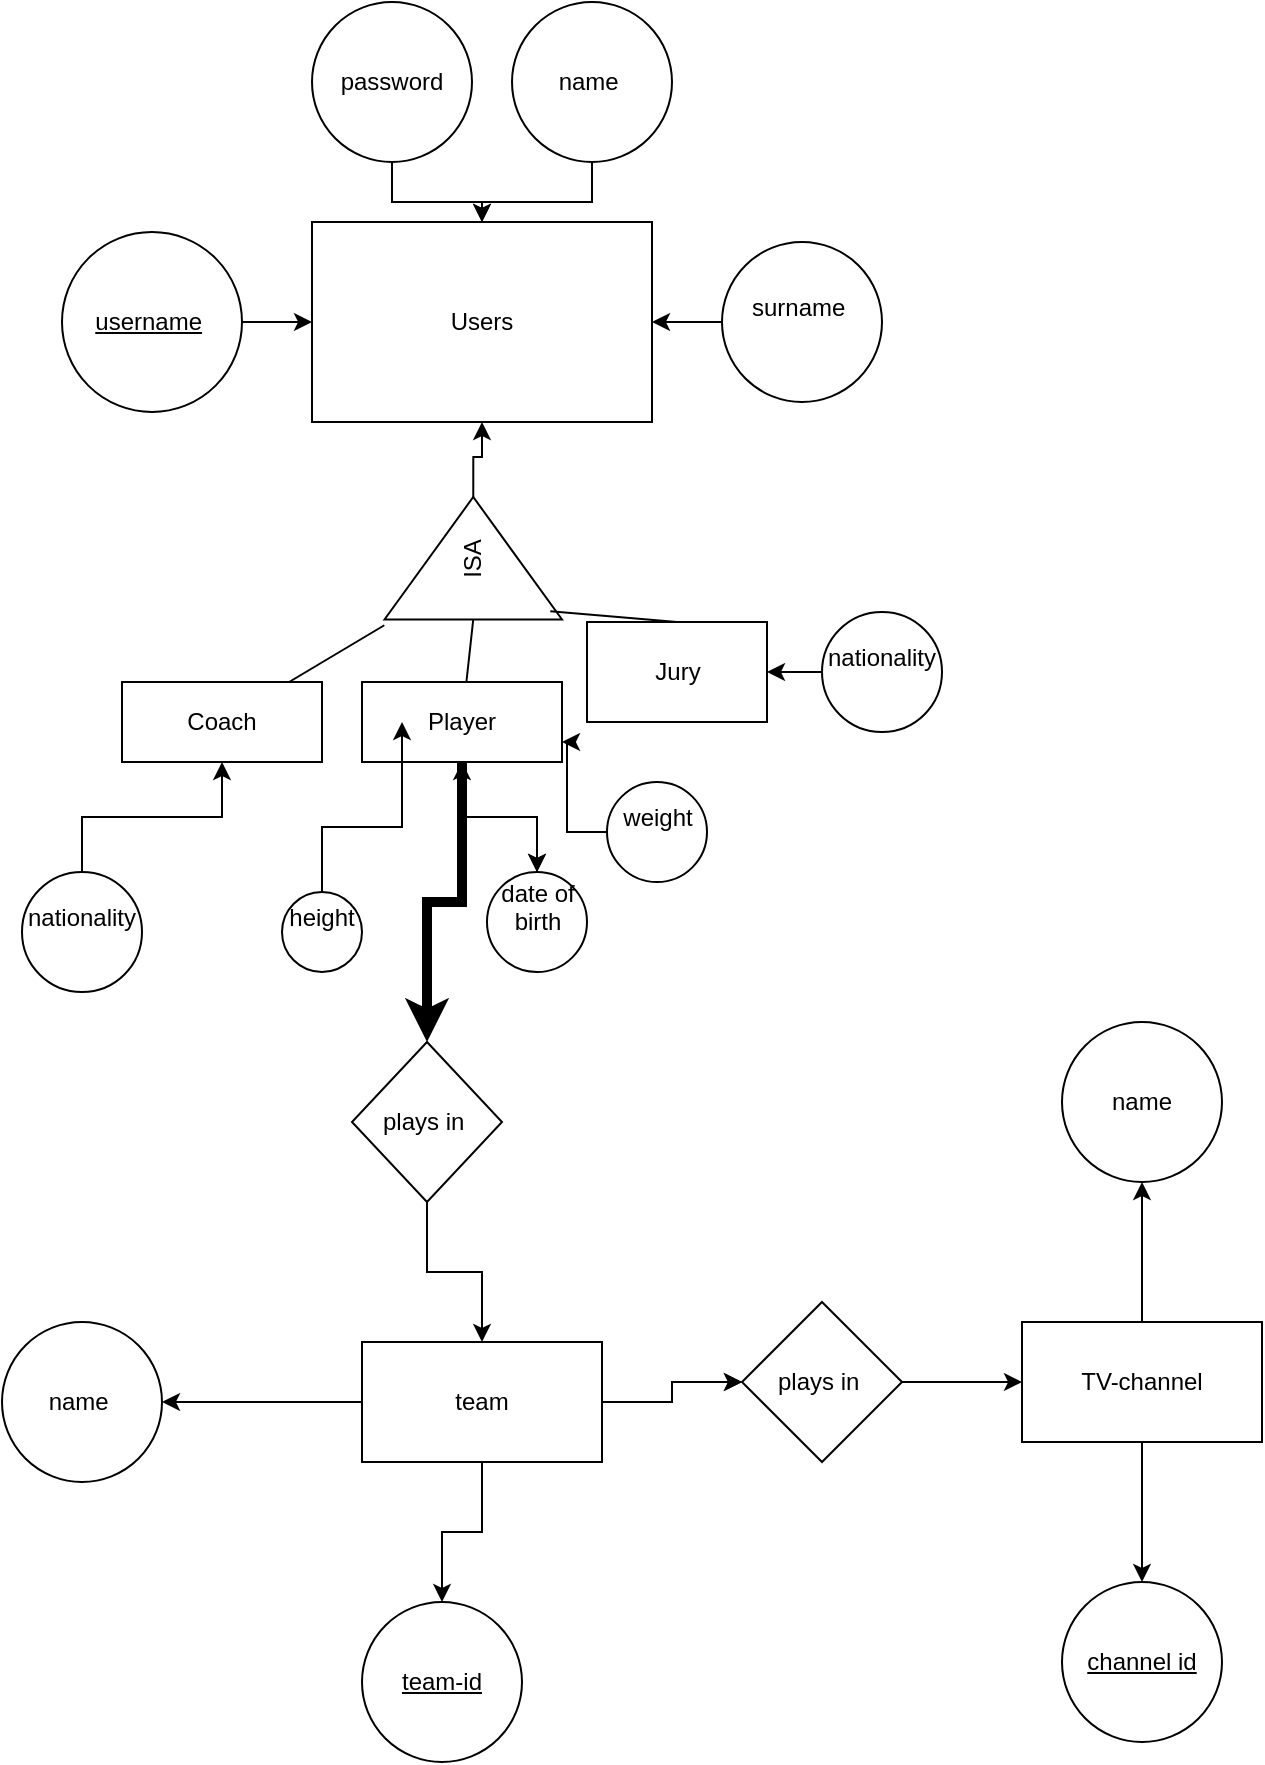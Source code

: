 <mxfile version="24.0.7" type="github">
  <diagram id="R2lEEEUBdFMjLlhIrx00" name="Page-1">
    <mxGraphModel dx="954" dy="647" grid="1" gridSize="10" guides="1" tooltips="1" connect="1" arrows="1" fold="1" page="1" pageScale="1" pageWidth="850" pageHeight="1100" math="0" shadow="0" extFonts="Permanent Marker^https://fonts.googleapis.com/css?family=Permanent+Marker">
      <root>
        <mxCell id="0" />
        <mxCell id="1" parent="0" />
        <mxCell id="cjc2LjT-Zce3TQP-MJkM-2" value="Users" style="rounded=0;whiteSpace=wrap;html=1;" vertex="1" parent="1">
          <mxGeometry x="325" y="110" width="170" height="100" as="geometry" />
        </mxCell>
        <mxCell id="cjc2LjT-Zce3TQP-MJkM-3" value="Coach" style="rounded=0;whiteSpace=wrap;html=1;" vertex="1" parent="1">
          <mxGeometry x="230" y="340" width="100" height="40" as="geometry" />
        </mxCell>
        <mxCell id="cjc2LjT-Zce3TQP-MJkM-54" value="" style="edgeStyle=orthogonalEdgeStyle;rounded=0;orthogonalLoop=1;jettySize=auto;html=1;" edge="1" parent="1" source="cjc2LjT-Zce3TQP-MJkM-4" target="cjc2LjT-Zce3TQP-MJkM-11">
          <mxGeometry relative="1" as="geometry" />
        </mxCell>
        <mxCell id="cjc2LjT-Zce3TQP-MJkM-55" value="" style="edgeStyle=orthogonalEdgeStyle;rounded=0;orthogonalLoop=1;jettySize=auto;html=1;" edge="1" parent="1" source="cjc2LjT-Zce3TQP-MJkM-4" target="cjc2LjT-Zce3TQP-MJkM-11">
          <mxGeometry relative="1" as="geometry" />
        </mxCell>
        <mxCell id="cjc2LjT-Zce3TQP-MJkM-57" style="edgeStyle=orthogonalEdgeStyle;rounded=0;orthogonalLoop=1;jettySize=auto;html=1;strokeColor=#000000;strokeWidth=5;" edge="1" parent="1" source="cjc2LjT-Zce3TQP-MJkM-4" target="cjc2LjT-Zce3TQP-MJkM-56">
          <mxGeometry relative="1" as="geometry" />
        </mxCell>
        <mxCell id="cjc2LjT-Zce3TQP-MJkM-4" value="Player" style="rounded=0;whiteSpace=wrap;html=1;" vertex="1" parent="1">
          <mxGeometry x="350" y="340" width="100" height="40" as="geometry" />
        </mxCell>
        <mxCell id="cjc2LjT-Zce3TQP-MJkM-5" value="Jury" style="rounded=0;whiteSpace=wrap;html=1;" vertex="1" parent="1">
          <mxGeometry x="462.5" y="310" width="90" height="50" as="geometry" />
        </mxCell>
        <mxCell id="cjc2LjT-Zce3TQP-MJkM-20" value="" style="edgeStyle=orthogonalEdgeStyle;rounded=0;orthogonalLoop=1;jettySize=auto;html=1;" edge="1" parent="1" source="cjc2LjT-Zce3TQP-MJkM-6" target="cjc2LjT-Zce3TQP-MJkM-2">
          <mxGeometry relative="1" as="geometry" />
        </mxCell>
        <mxCell id="cjc2LjT-Zce3TQP-MJkM-6" value="ISA" style="triangle;whiteSpace=wrap;html=1;rotation=-90;" vertex="1" parent="1">
          <mxGeometry x="375" y="233.75" width="61.25" height="88.75" as="geometry" />
        </mxCell>
        <mxCell id="cjc2LjT-Zce3TQP-MJkM-27" value="" style="edgeStyle=orthogonalEdgeStyle;rounded=0;orthogonalLoop=1;jettySize=auto;html=1;" edge="1" parent="1" source="cjc2LjT-Zce3TQP-MJkM-7" target="cjc2LjT-Zce3TQP-MJkM-2">
          <mxGeometry relative="1" as="geometry" />
        </mxCell>
        <mxCell id="cjc2LjT-Zce3TQP-MJkM-7" value="&lt;u&gt;username&lt;/u&gt;&amp;nbsp;" style="ellipse;whiteSpace=wrap;html=1;aspect=fixed;" vertex="1" parent="1">
          <mxGeometry x="200" y="115" width="90" height="90" as="geometry" />
        </mxCell>
        <mxCell id="cjc2LjT-Zce3TQP-MJkM-8" value="height&lt;div&gt;&lt;br&gt;&lt;/div&gt;" style="ellipse;whiteSpace=wrap;html=1;aspect=fixed;" vertex="1" parent="1">
          <mxGeometry x="310" y="445" width="40" height="40" as="geometry" />
        </mxCell>
        <mxCell id="cjc2LjT-Zce3TQP-MJkM-33" style="edgeStyle=orthogonalEdgeStyle;rounded=0;orthogonalLoop=1;jettySize=auto;html=1;" edge="1" parent="1" source="cjc2LjT-Zce3TQP-MJkM-9" target="cjc2LjT-Zce3TQP-MJkM-3">
          <mxGeometry relative="1" as="geometry" />
        </mxCell>
        <mxCell id="cjc2LjT-Zce3TQP-MJkM-9" value="nationality&lt;div&gt;&lt;br&gt;&lt;/div&gt;" style="ellipse;whiteSpace=wrap;html=1;aspect=fixed;" vertex="1" parent="1">
          <mxGeometry x="180" y="435" width="60" height="60" as="geometry" />
        </mxCell>
        <mxCell id="cjc2LjT-Zce3TQP-MJkM-30" style="edgeStyle=orthogonalEdgeStyle;rounded=0;orthogonalLoop=1;jettySize=auto;html=1;entryX=1;entryY=0.75;entryDx=0;entryDy=0;" edge="1" parent="1" source="cjc2LjT-Zce3TQP-MJkM-10" target="cjc2LjT-Zce3TQP-MJkM-4">
          <mxGeometry relative="1" as="geometry" />
        </mxCell>
        <mxCell id="cjc2LjT-Zce3TQP-MJkM-10" value="weight&lt;div&gt;&lt;br&gt;&lt;/div&gt;" style="ellipse;whiteSpace=wrap;html=1;aspect=fixed;" vertex="1" parent="1">
          <mxGeometry x="472.5" y="390" width="50" height="50" as="geometry" />
        </mxCell>
        <mxCell id="cjc2LjT-Zce3TQP-MJkM-28" value="" style="edgeStyle=orthogonalEdgeStyle;rounded=0;orthogonalLoop=1;jettySize=auto;html=1;" edge="1" parent="1" source="cjc2LjT-Zce3TQP-MJkM-11" target="cjc2LjT-Zce3TQP-MJkM-4">
          <mxGeometry relative="1" as="geometry" />
        </mxCell>
        <mxCell id="cjc2LjT-Zce3TQP-MJkM-11" value="date of birth&lt;div&gt;&lt;br&gt;&lt;/div&gt;" style="ellipse;whiteSpace=wrap;html=1;aspect=fixed;" vertex="1" parent="1">
          <mxGeometry x="412.5" y="435" width="50" height="50" as="geometry" />
        </mxCell>
        <mxCell id="cjc2LjT-Zce3TQP-MJkM-32" value="" style="edgeStyle=orthogonalEdgeStyle;rounded=0;orthogonalLoop=1;jettySize=auto;html=1;" edge="1" parent="1" source="cjc2LjT-Zce3TQP-MJkM-12" target="cjc2LjT-Zce3TQP-MJkM-5">
          <mxGeometry relative="1" as="geometry" />
        </mxCell>
        <mxCell id="cjc2LjT-Zce3TQP-MJkM-12" value="nationality&lt;div&gt;&lt;br&gt;&lt;/div&gt;" style="ellipse;whiteSpace=wrap;html=1;aspect=fixed;" vertex="1" parent="1">
          <mxGeometry x="580" y="305" width="60" height="60" as="geometry" />
        </mxCell>
        <mxCell id="cjc2LjT-Zce3TQP-MJkM-25" value="" style="edgeStyle=orthogonalEdgeStyle;rounded=0;orthogonalLoop=1;jettySize=auto;html=1;" edge="1" parent="1" source="cjc2LjT-Zce3TQP-MJkM-13" target="cjc2LjT-Zce3TQP-MJkM-2">
          <mxGeometry relative="1" as="geometry" />
        </mxCell>
        <mxCell id="cjc2LjT-Zce3TQP-MJkM-13" value="name&amp;nbsp;" style="ellipse;whiteSpace=wrap;html=1;aspect=fixed;" vertex="1" parent="1">
          <mxGeometry x="425" width="80" height="80" as="geometry" />
        </mxCell>
        <mxCell id="cjc2LjT-Zce3TQP-MJkM-26" value="" style="edgeStyle=orthogonalEdgeStyle;rounded=0;orthogonalLoop=1;jettySize=auto;html=1;" edge="1" parent="1" source="cjc2LjT-Zce3TQP-MJkM-14" target="cjc2LjT-Zce3TQP-MJkM-2">
          <mxGeometry relative="1" as="geometry" />
        </mxCell>
        <mxCell id="cjc2LjT-Zce3TQP-MJkM-14" value="password" style="ellipse;whiteSpace=wrap;html=1;aspect=fixed;" vertex="1" parent="1">
          <mxGeometry x="325" width="80" height="80" as="geometry" />
        </mxCell>
        <mxCell id="cjc2LjT-Zce3TQP-MJkM-16" value="" style="endArrow=none;html=1;rounded=0;entryX=0.5;entryY=0;entryDx=0;entryDy=0;exitX=0.068;exitY=0.934;exitDx=0;exitDy=0;exitPerimeter=0;" edge="1" parent="1" source="cjc2LjT-Zce3TQP-MJkM-6" target="cjc2LjT-Zce3TQP-MJkM-5">
          <mxGeometry width="50" height="50" relative="1" as="geometry">
            <mxPoint x="480" y="360" as="sourcePoint" />
            <mxPoint x="530" y="310" as="targetPoint" />
          </mxGeometry>
        </mxCell>
        <mxCell id="cjc2LjT-Zce3TQP-MJkM-17" value="" style="endArrow=none;html=1;rounded=0;exitX=0;exitY=0.5;exitDx=0;exitDy=0;" edge="1" parent="1" source="cjc2LjT-Zce3TQP-MJkM-6" target="cjc2LjT-Zce3TQP-MJkM-4">
          <mxGeometry width="50" height="50" relative="1" as="geometry">
            <mxPoint x="480" y="360" as="sourcePoint" />
            <mxPoint x="530" y="310" as="targetPoint" />
          </mxGeometry>
        </mxCell>
        <mxCell id="cjc2LjT-Zce3TQP-MJkM-18" value="" style="endArrow=none;html=1;rounded=0;exitX=-0.047;exitY=-0.001;exitDx=0;exitDy=0;exitPerimeter=0;" edge="1" parent="1" source="cjc2LjT-Zce3TQP-MJkM-6" target="cjc2LjT-Zce3TQP-MJkM-3">
          <mxGeometry width="50" height="50" relative="1" as="geometry">
            <mxPoint x="480" y="360" as="sourcePoint" />
            <mxPoint x="530" y="310" as="targetPoint" />
          </mxGeometry>
        </mxCell>
        <mxCell id="cjc2LjT-Zce3TQP-MJkM-23" value="" style="edgeStyle=orthogonalEdgeStyle;rounded=0;orthogonalLoop=1;jettySize=auto;html=1;" edge="1" parent="1" source="cjc2LjT-Zce3TQP-MJkM-19" target="cjc2LjT-Zce3TQP-MJkM-2">
          <mxGeometry relative="1" as="geometry" />
        </mxCell>
        <mxCell id="cjc2LjT-Zce3TQP-MJkM-19" value="surname&amp;nbsp;&lt;div&gt;&lt;br&gt;&lt;/div&gt;" style="ellipse;whiteSpace=wrap;html=1;aspect=fixed;" vertex="1" parent="1">
          <mxGeometry x="530" y="120" width="80" height="80" as="geometry" />
        </mxCell>
        <mxCell id="cjc2LjT-Zce3TQP-MJkM-34" style="edgeStyle=orthogonalEdgeStyle;rounded=0;orthogonalLoop=1;jettySize=auto;html=1;entryX=0.2;entryY=0.5;entryDx=0;entryDy=0;entryPerimeter=0;" edge="1" parent="1" source="cjc2LjT-Zce3TQP-MJkM-8" target="cjc2LjT-Zce3TQP-MJkM-4">
          <mxGeometry relative="1" as="geometry" />
        </mxCell>
        <mxCell id="cjc2LjT-Zce3TQP-MJkM-37" value="" style="edgeStyle=orthogonalEdgeStyle;rounded=0;orthogonalLoop=1;jettySize=auto;html=1;" edge="1" parent="1" source="cjc2LjT-Zce3TQP-MJkM-35" target="cjc2LjT-Zce3TQP-MJkM-36">
          <mxGeometry relative="1" as="geometry" />
        </mxCell>
        <mxCell id="cjc2LjT-Zce3TQP-MJkM-39" value="" style="edgeStyle=orthogonalEdgeStyle;rounded=0;orthogonalLoop=1;jettySize=auto;html=1;" edge="1" parent="1" source="cjc2LjT-Zce3TQP-MJkM-35" target="cjc2LjT-Zce3TQP-MJkM-38">
          <mxGeometry relative="1" as="geometry" />
        </mxCell>
        <mxCell id="cjc2LjT-Zce3TQP-MJkM-46" value="" style="edgeStyle=orthogonalEdgeStyle;rounded=0;orthogonalLoop=1;jettySize=auto;html=1;" edge="1" parent="1" source="cjc2LjT-Zce3TQP-MJkM-35" target="cjc2LjT-Zce3TQP-MJkM-45">
          <mxGeometry relative="1" as="geometry" />
        </mxCell>
        <mxCell id="cjc2LjT-Zce3TQP-MJkM-35" value="team" style="rounded=0;whiteSpace=wrap;html=1;" vertex="1" parent="1">
          <mxGeometry x="350" y="670" width="120" height="60" as="geometry" />
        </mxCell>
        <mxCell id="cjc2LjT-Zce3TQP-MJkM-36" value="name&amp;nbsp;" style="ellipse;whiteSpace=wrap;html=1;rounded=0;" vertex="1" parent="1">
          <mxGeometry x="170" y="660" width="80" height="80" as="geometry" />
        </mxCell>
        <mxCell id="cjc2LjT-Zce3TQP-MJkM-38" value="&lt;u&gt;team-id&lt;/u&gt;" style="ellipse;whiteSpace=wrap;html=1;rounded=0;" vertex="1" parent="1">
          <mxGeometry x="350" y="800" width="80" height="80" as="geometry" />
        </mxCell>
        <mxCell id="cjc2LjT-Zce3TQP-MJkM-47" value="" style="edgeStyle=orthogonalEdgeStyle;rounded=0;orthogonalLoop=1;jettySize=auto;html=1;" edge="1" parent="1" source="cjc2LjT-Zce3TQP-MJkM-35" target="cjc2LjT-Zce3TQP-MJkM-45">
          <mxGeometry relative="1" as="geometry">
            <mxPoint x="470" y="700" as="sourcePoint" />
            <mxPoint x="670" y="690" as="targetPoint" />
          </mxGeometry>
        </mxCell>
        <mxCell id="cjc2LjT-Zce3TQP-MJkM-49" value="" style="edgeStyle=orthogonalEdgeStyle;rounded=0;orthogonalLoop=1;jettySize=auto;html=1;" edge="1" parent="1" source="cjc2LjT-Zce3TQP-MJkM-45" target="cjc2LjT-Zce3TQP-MJkM-48">
          <mxGeometry relative="1" as="geometry" />
        </mxCell>
        <mxCell id="cjc2LjT-Zce3TQP-MJkM-45" value="plays in&amp;nbsp;" style="rhombus;whiteSpace=wrap;html=1;rounded=0;" vertex="1" parent="1">
          <mxGeometry x="540" y="650" width="80" height="80" as="geometry" />
        </mxCell>
        <mxCell id="cjc2LjT-Zce3TQP-MJkM-51" value="" style="edgeStyle=orthogonalEdgeStyle;rounded=0;orthogonalLoop=1;jettySize=auto;html=1;" edge="1" parent="1" source="cjc2LjT-Zce3TQP-MJkM-48" target="cjc2LjT-Zce3TQP-MJkM-50">
          <mxGeometry relative="1" as="geometry" />
        </mxCell>
        <mxCell id="cjc2LjT-Zce3TQP-MJkM-53" value="" style="edgeStyle=orthogonalEdgeStyle;rounded=0;orthogonalLoop=1;jettySize=auto;html=1;" edge="1" parent="1" source="cjc2LjT-Zce3TQP-MJkM-48" target="cjc2LjT-Zce3TQP-MJkM-52">
          <mxGeometry relative="1" as="geometry" />
        </mxCell>
        <mxCell id="cjc2LjT-Zce3TQP-MJkM-48" value="TV-channel" style="whiteSpace=wrap;html=1;rounded=0;" vertex="1" parent="1">
          <mxGeometry x="680" y="660" width="120" height="60" as="geometry" />
        </mxCell>
        <mxCell id="cjc2LjT-Zce3TQP-MJkM-50" value="&lt;u&gt;channel id&lt;/u&gt;" style="ellipse;whiteSpace=wrap;html=1;rounded=0;" vertex="1" parent="1">
          <mxGeometry x="700" y="790" width="80" height="80" as="geometry" />
        </mxCell>
        <mxCell id="cjc2LjT-Zce3TQP-MJkM-52" value="name" style="ellipse;whiteSpace=wrap;html=1;rounded=0;" vertex="1" parent="1">
          <mxGeometry x="700" y="510" width="80" height="80" as="geometry" />
        </mxCell>
        <mxCell id="cjc2LjT-Zce3TQP-MJkM-58" style="edgeStyle=orthogonalEdgeStyle;rounded=0;orthogonalLoop=1;jettySize=auto;html=1;" edge="1" parent="1" source="cjc2LjT-Zce3TQP-MJkM-56" target="cjc2LjT-Zce3TQP-MJkM-35">
          <mxGeometry relative="1" as="geometry" />
        </mxCell>
        <mxCell id="cjc2LjT-Zce3TQP-MJkM-56" value="plays in&amp;nbsp;" style="rhombus;whiteSpace=wrap;html=1;" vertex="1" parent="1">
          <mxGeometry x="345" y="520" width="75" height="80" as="geometry" />
        </mxCell>
      </root>
    </mxGraphModel>
  </diagram>
</mxfile>
